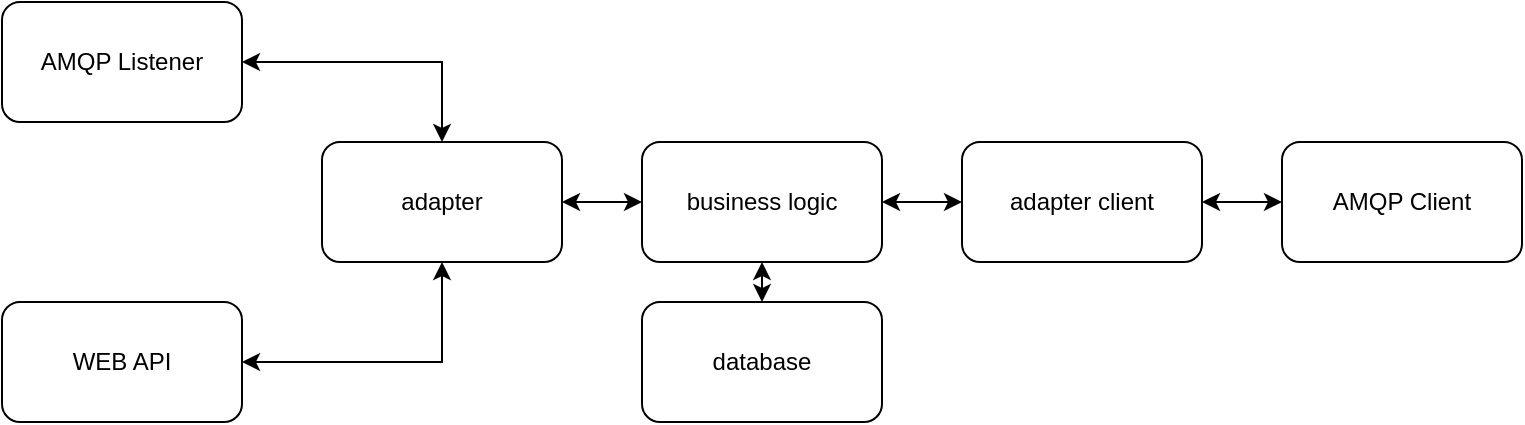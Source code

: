 <mxfile version="24.9.0">
  <diagram name="Page-1" id="1O84Qculiv_Q7_AZn3g9">
    <mxGraphModel dx="1274" dy="795" grid="1" gridSize="10" guides="1" tooltips="1" connect="1" arrows="1" fold="1" page="1" pageScale="1" pageWidth="1920" pageHeight="1200" math="0" shadow="0">
      <root>
        <mxCell id="0" />
        <mxCell id="1" parent="0" />
        <mxCell id="jP5PenfpiITCSO3P8NVE-8" style="edgeStyle=orthogonalEdgeStyle;rounded=0;orthogonalLoop=1;jettySize=auto;html=1;exitX=1;exitY=0.5;exitDx=0;exitDy=0;entryX=0.5;entryY=0;entryDx=0;entryDy=0;startArrow=classic;startFill=1;" edge="1" parent="1" source="jP5PenfpiITCSO3P8NVE-1" target="jP5PenfpiITCSO3P8NVE-3">
          <mxGeometry relative="1" as="geometry" />
        </mxCell>
        <mxCell id="jP5PenfpiITCSO3P8NVE-1" value="AMQP Listener" style="rounded=1;whiteSpace=wrap;html=1;" vertex="1" parent="1">
          <mxGeometry x="280" y="190" width="120" height="60" as="geometry" />
        </mxCell>
        <mxCell id="jP5PenfpiITCSO3P8NVE-9" style="edgeStyle=orthogonalEdgeStyle;rounded=0;orthogonalLoop=1;jettySize=auto;html=1;exitX=1;exitY=0.5;exitDx=0;exitDy=0;entryX=0.5;entryY=1;entryDx=0;entryDy=0;startArrow=classic;startFill=1;" edge="1" parent="1" source="jP5PenfpiITCSO3P8NVE-2" target="jP5PenfpiITCSO3P8NVE-3">
          <mxGeometry relative="1" as="geometry" />
        </mxCell>
        <mxCell id="jP5PenfpiITCSO3P8NVE-2" value="WEB API" style="rounded=1;whiteSpace=wrap;html=1;" vertex="1" parent="1">
          <mxGeometry x="280" y="340" width="120" height="60" as="geometry" />
        </mxCell>
        <mxCell id="jP5PenfpiITCSO3P8NVE-10" style="edgeStyle=orthogonalEdgeStyle;rounded=0;orthogonalLoop=1;jettySize=auto;html=1;exitX=1;exitY=0.5;exitDx=0;exitDy=0;entryX=0;entryY=0.5;entryDx=0;entryDy=0;startArrow=classic;startFill=1;" edge="1" parent="1" source="jP5PenfpiITCSO3P8NVE-3" target="jP5PenfpiITCSO3P8NVE-4">
          <mxGeometry relative="1" as="geometry" />
        </mxCell>
        <mxCell id="jP5PenfpiITCSO3P8NVE-3" value="adapter" style="rounded=1;whiteSpace=wrap;html=1;" vertex="1" parent="1">
          <mxGeometry x="440" y="260" width="120" height="60" as="geometry" />
        </mxCell>
        <mxCell id="jP5PenfpiITCSO3P8NVE-11" style="edgeStyle=orthogonalEdgeStyle;rounded=0;orthogonalLoop=1;jettySize=auto;html=1;exitX=1;exitY=0.5;exitDx=0;exitDy=0;entryX=0;entryY=0.5;entryDx=0;entryDy=0;startArrow=classic;startFill=1;" edge="1" parent="1" source="jP5PenfpiITCSO3P8NVE-4" target="jP5PenfpiITCSO3P8NVE-6">
          <mxGeometry relative="1" as="geometry" />
        </mxCell>
        <mxCell id="jP5PenfpiITCSO3P8NVE-13" style="edgeStyle=orthogonalEdgeStyle;rounded=0;orthogonalLoop=1;jettySize=auto;html=1;exitX=0.5;exitY=1;exitDx=0;exitDy=0;entryX=0.5;entryY=0;entryDx=0;entryDy=0;startArrow=classic;startFill=1;" edge="1" parent="1" source="jP5PenfpiITCSO3P8NVE-4" target="jP5PenfpiITCSO3P8NVE-5">
          <mxGeometry relative="1" as="geometry" />
        </mxCell>
        <mxCell id="jP5PenfpiITCSO3P8NVE-4" value="business logic" style="rounded=1;whiteSpace=wrap;html=1;" vertex="1" parent="1">
          <mxGeometry x="600" y="260" width="120" height="60" as="geometry" />
        </mxCell>
        <mxCell id="jP5PenfpiITCSO3P8NVE-5" value="database" style="rounded=1;whiteSpace=wrap;html=1;" vertex="1" parent="1">
          <mxGeometry x="600" y="340" width="120" height="60" as="geometry" />
        </mxCell>
        <mxCell id="jP5PenfpiITCSO3P8NVE-12" style="edgeStyle=orthogonalEdgeStyle;rounded=0;orthogonalLoop=1;jettySize=auto;html=1;exitX=1;exitY=0.5;exitDx=0;exitDy=0;entryX=0;entryY=0.5;entryDx=0;entryDy=0;startArrow=classic;startFill=1;" edge="1" parent="1" source="jP5PenfpiITCSO3P8NVE-6" target="jP5PenfpiITCSO3P8NVE-7">
          <mxGeometry relative="1" as="geometry" />
        </mxCell>
        <mxCell id="jP5PenfpiITCSO3P8NVE-6" value="adapter client" style="rounded=1;whiteSpace=wrap;html=1;" vertex="1" parent="1">
          <mxGeometry x="760" y="260" width="120" height="60" as="geometry" />
        </mxCell>
        <mxCell id="jP5PenfpiITCSO3P8NVE-7" value="AMQP Client" style="rounded=1;whiteSpace=wrap;html=1;" vertex="1" parent="1">
          <mxGeometry x="920" y="260" width="120" height="60" as="geometry" />
        </mxCell>
      </root>
    </mxGraphModel>
  </diagram>
</mxfile>
